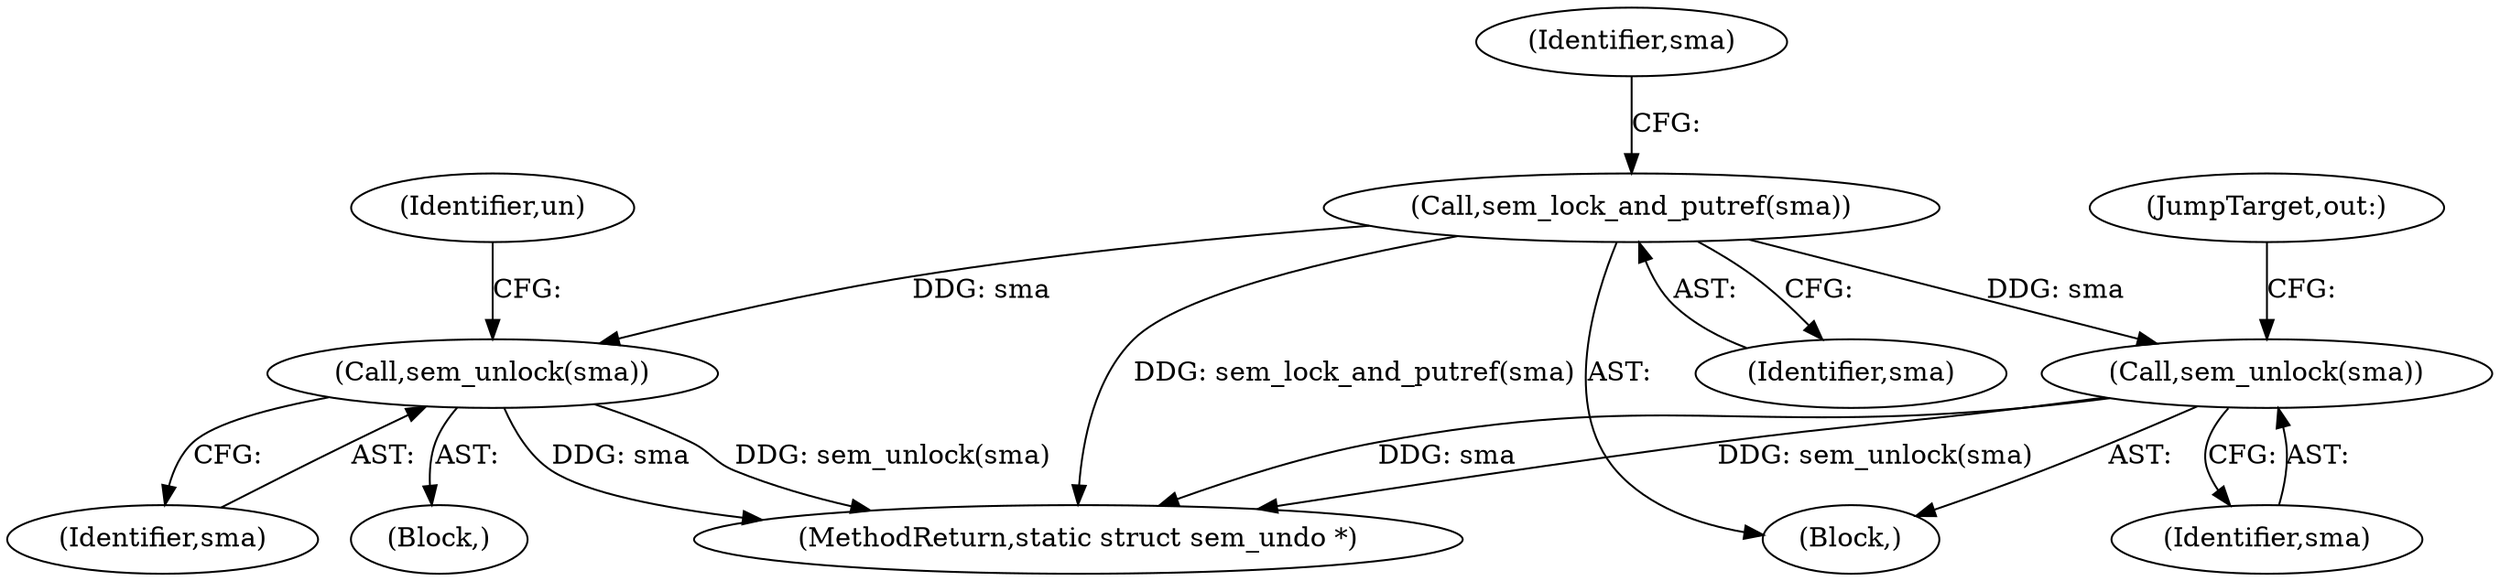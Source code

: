 digraph "0_linux_6062a8dc0517bce23e3c2f7d2fea5e22411269a3_2@pointer" {
"1000183" [label="(Call,sem_lock_and_putref(sma))"];
"1000192" [label="(Call,sem_unlock(sma))"];
"1000239" [label="(Call,sem_unlock(sma))"];
"1000184" [label="(Identifier,sma)"];
"1000239" [label="(Call,sem_unlock(sma))"];
"1000193" [label="(Identifier,sma)"];
"1000188" [label="(Identifier,sma)"];
"1000241" [label="(JumpTarget,out:)"];
"1000240" [label="(Identifier,sma)"];
"1000244" [label="(MethodReturn,static struct sem_undo *)"];
"1000195" [label="(Identifier,un)"];
"1000192" [label="(Call,sem_unlock(sma))"];
"1000109" [label="(Block,)"];
"1000191" [label="(Block,)"];
"1000183" [label="(Call,sem_lock_and_putref(sma))"];
"1000183" -> "1000109"  [label="AST: "];
"1000183" -> "1000184"  [label="CFG: "];
"1000184" -> "1000183"  [label="AST: "];
"1000188" -> "1000183"  [label="CFG: "];
"1000183" -> "1000244"  [label="DDG: sem_lock_and_putref(sma)"];
"1000183" -> "1000192"  [label="DDG: sma"];
"1000183" -> "1000239"  [label="DDG: sma"];
"1000192" -> "1000191"  [label="AST: "];
"1000192" -> "1000193"  [label="CFG: "];
"1000193" -> "1000192"  [label="AST: "];
"1000195" -> "1000192"  [label="CFG: "];
"1000192" -> "1000244"  [label="DDG: sma"];
"1000192" -> "1000244"  [label="DDG: sem_unlock(sma)"];
"1000239" -> "1000109"  [label="AST: "];
"1000239" -> "1000240"  [label="CFG: "];
"1000240" -> "1000239"  [label="AST: "];
"1000241" -> "1000239"  [label="CFG: "];
"1000239" -> "1000244"  [label="DDG: sem_unlock(sma)"];
"1000239" -> "1000244"  [label="DDG: sma"];
}
